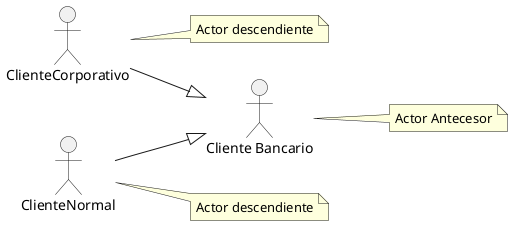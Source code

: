@startuml
left to right direction
:Cliente Bancario: as ActorAscen
:ClienteCorporativo: as ActorDescendiente
:ClienteNormal: as ActorDescendiente2

ActorDescendiente --|> ActorAscen
ActorDescendiente2 --|>ActorAscen
note right of ActorAscen
Actor Antecesor
end note

note right of ActorDescendiente
Actor descendiente
end note

note right of ActorDescendiente2
Actor descendiente
end note
@enduml
